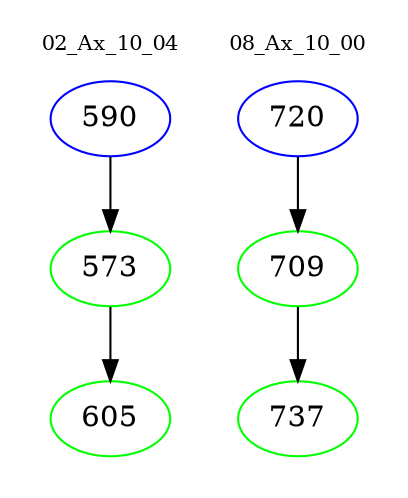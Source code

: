 digraph{
subgraph cluster_0 {
color = white
label = "02_Ax_10_04";
fontsize=10;
T0_590 [label="590", color="blue"]
T0_590 -> T0_573 [color="black"]
T0_573 [label="573", color="green"]
T0_573 -> T0_605 [color="black"]
T0_605 [label="605", color="green"]
}
subgraph cluster_1 {
color = white
label = "08_Ax_10_00";
fontsize=10;
T1_720 [label="720", color="blue"]
T1_720 -> T1_709 [color="black"]
T1_709 [label="709", color="green"]
T1_709 -> T1_737 [color="black"]
T1_737 [label="737", color="green"]
}
}
